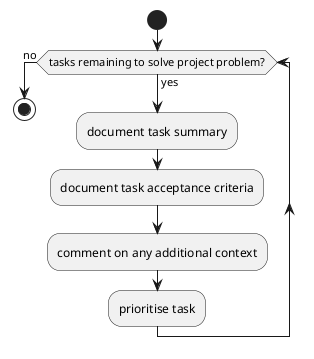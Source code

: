 @startuml

start

while (tasks remaining to solve project problem?) is (yes)
  :document task summary;
  :document task acceptance criteria;
  :comment on any additional context;
  :prioritise task;
endwhile (no)

stop

@enduml
